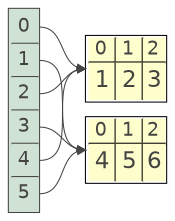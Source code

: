 
digraph G {
    nodesep=.1;
    ranksep=.3;
    rankdir=LR;
    node [penwidth="0.5", shape=box, width=.1, height=.1];
    
// VERTICAL LIST or ITERATABLE
node4761102152 [color="#444443", margin="0.02", fontcolor="#444443", fontname="Helvetica", style=filled, fillcolor="#cfe2d4", label=<<table BORDER="0" CELLPADDING="0" CELLBORDER="0" CELLSPACING="0">
<tr><td port="0" BORDER="1" cellpadding="2" cellspacing="0" sides="b" bgcolor="#cfe2d4" align="left"><font color="#444443" point-size="9">0</font></td>
</tr>
<tr><td port="1" BORDER="1" cellpadding="2" cellspacing="0" sides="b" bgcolor="#cfe2d4" align="left"><font color="#444443" point-size="9">1</font></td>
</tr>
<tr><td port="2" BORDER="1" cellpadding="2" cellspacing="0" sides="b" bgcolor="#cfe2d4" align="left"><font color="#444443" point-size="9">2</font></td>
</tr>
<tr><td port="3" BORDER="1" cellpadding="2" cellspacing="0" sides="b" bgcolor="#cfe2d4" align="left"><font color="#444443" point-size="9">3</font></td>
</tr>
<tr><td port="4" BORDER="1" cellpadding="2" cellspacing="0" sides="b" bgcolor="#cfe2d4" align="left"><font color="#444443" point-size="9">4</font></td>
</tr>
<tr><td port="5" BORDER="0" cellpadding="3" cellspacing="0" bgcolor="#cfe2d4" align="left"><font color="#444443" point-size="9">5</font></td>
</tr>
</table>
>];
// LIST or ITERATABLE of atoms
node4726322632 [shape="box", space="0.0", margin="0.01", fontcolor="#444443", fontname="Helvetica", label=<<table BORDER="0" CELLBORDER="0" CELLSPACING="0">
<tr>
<td cellspacing="0" cellpadding="0" bgcolor="#fefecd" border="1" sides="br" valign="top"><font color="#444443" point-size="9">0</font></td>
<td cellspacing="0" cellpadding="0" bgcolor="#fefecd" border="1" sides="br" valign="top"><font color="#444443" point-size="9">1</font></td>
<td cellspacing="0" cellpadding="0" bgcolor="#fefecd" border="1" sides="b" valign="top"><font color="#444443" point-size="9">2</font></td>
</tr>
<tr>
<td port="0" bgcolor="#fefecd" border="1" sides="r" align="center"><font point-size="11">1</font></td>
<td port="1" bgcolor="#fefecd" border="1" sides="r" align="center"><font point-size="11">2</font></td>
<td port="2" bgcolor="#fefecd" border="0" align="center"><font point-size="11">3</font></td>
</tr></table>
>];
// LIST or ITERATABLE of atoms
node4726322568 [shape="box", space="0.0", margin="0.01", fontcolor="#444443", fontname="Helvetica", label=<<table BORDER="0" CELLBORDER="0" CELLSPACING="0">
<tr>
<td cellspacing="0" cellpadding="0" bgcolor="#fefecd" border="1" sides="br" valign="top"><font color="#444443" point-size="9">0</font></td>
<td cellspacing="0" cellpadding="0" bgcolor="#fefecd" border="1" sides="br" valign="top"><font color="#444443" point-size="9">1</font></td>
<td cellspacing="0" cellpadding="0" bgcolor="#fefecd" border="1" sides="b" valign="top"><font color="#444443" point-size="9">2</font></td>
</tr>
<tr>
<td port="0" bgcolor="#fefecd" border="1" sides="r" align="center"><font point-size="11">4</font></td>
<td port="1" bgcolor="#fefecd" border="1" sides="r" align="center"><font point-size="11">5</font></td>
<td port="2" bgcolor="#fefecd" border="0" align="center"><font point-size="11">6</font></td>
</tr></table>
>];
node4761102152:0 -> node4726322632:w [arrowtail=dot, penwidth="0.5", color="#444443", arrowsize=.4, weight=100]
node4761102152:1 -> node4726322568:w [arrowtail=dot, penwidth="0.5", color="#444443", arrowsize=.4, weight=100]
node4761102152:2 -> node4726322632:w [arrowtail=dot, penwidth="0.5", color="#444443", arrowsize=.4, weight=100]
node4761102152:3 -> node4726322568:w [arrowtail=dot, penwidth="0.5", color="#444443", arrowsize=.4, weight=100]
node4761102152:4 -> node4726322632:w [arrowtail=dot, penwidth="0.5", color="#444443", arrowsize=.4, weight=100]
node4761102152:5 -> node4726322568:w [arrowtail=dot, penwidth="0.5", color="#444443", arrowsize=.4, weight=100]
}
